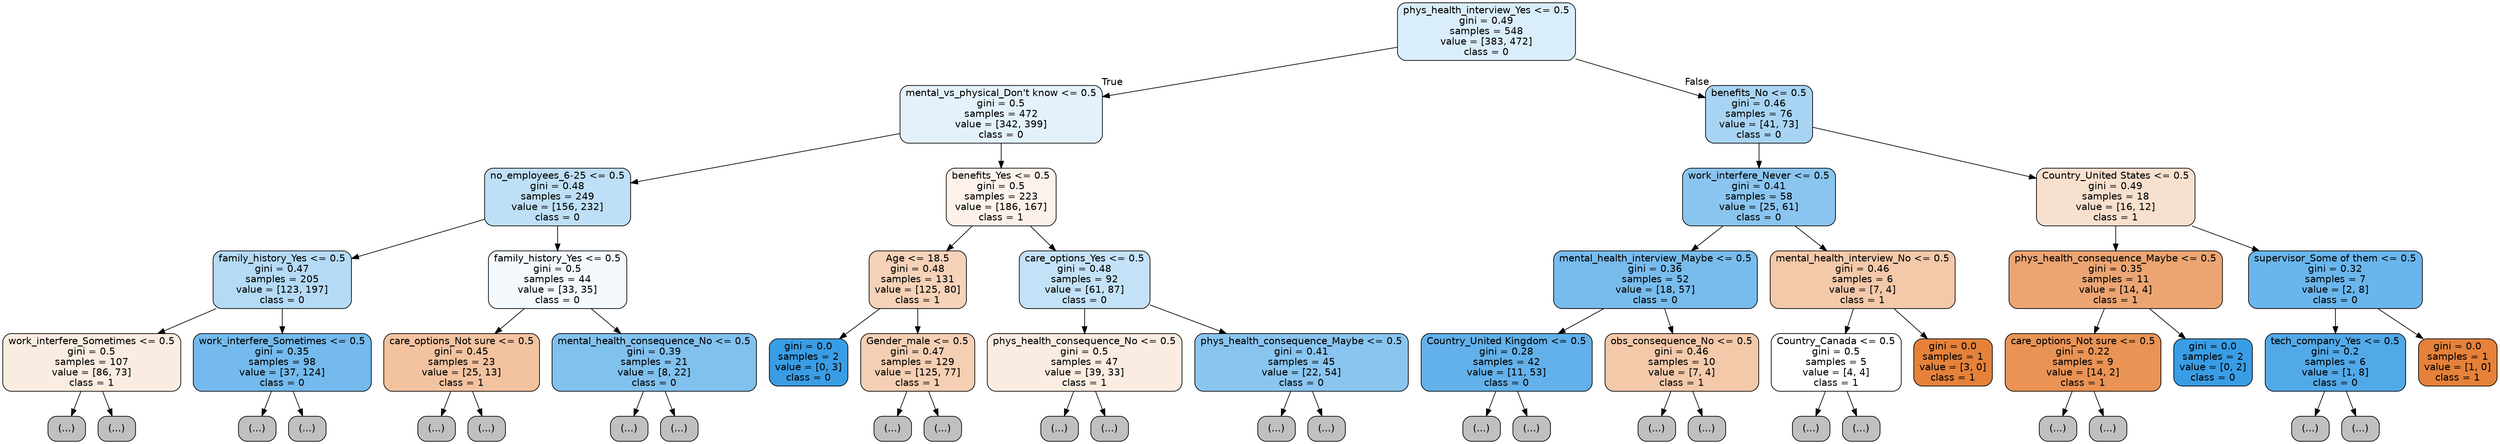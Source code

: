 digraph Tree {
node [shape=box, style="filled, rounded", color="black", fontname="helvetica"] ;
edge [fontname="helvetica"] ;
0 [label="phys_health_interview_Yes <= 0.5\ngini = 0.49\nsamples = 548\nvalue = [383, 472]\nclass = 0", fillcolor="#daedfa"] ;
1 [label="mental_vs_physical_Don't know <= 0.5\ngini = 0.5\nsamples = 472\nvalue = [342, 399]\nclass = 0", fillcolor="#e3f1fb"] ;
0 -> 1 [labeldistance=2.5, labelangle=45, headlabel="True"] ;
2 [label="no_employees_6-25 <= 0.5\ngini = 0.48\nsamples = 249\nvalue = [156, 232]\nclass = 0", fillcolor="#bedff6"] ;
1 -> 2 ;
3 [label="family_history_Yes <= 0.5\ngini = 0.47\nsamples = 205\nvalue = [123, 197]\nclass = 0", fillcolor="#b5daf5"] ;
2 -> 3 ;
4 [label="work_interfere_Sometimes <= 0.5\ngini = 0.5\nsamples = 107\nvalue = [86, 73]\nclass = 1", fillcolor="#fbece1"] ;
3 -> 4 ;
5 [label="(...)", fillcolor="#C0C0C0"] ;
4 -> 5 ;
50 [label="(...)", fillcolor="#C0C0C0"] ;
4 -> 50 ;
79 [label="work_interfere_Sometimes <= 0.5\ngini = 0.35\nsamples = 98\nvalue = [37, 124]\nclass = 0", fillcolor="#74baed"] ;
3 -> 79 ;
80 [label="(...)", fillcolor="#C0C0C0"] ;
79 -> 80 ;
125 [label="(...)", fillcolor="#C0C0C0"] ;
79 -> 125 ;
152 [label="family_history_Yes <= 0.5\ngini = 0.5\nsamples = 44\nvalue = [33, 35]\nclass = 0", fillcolor="#f4f9fe"] ;
2 -> 152 ;
153 [label="care_options_Not sure <= 0.5\ngini = 0.45\nsamples = 23\nvalue = [25, 13]\nclass = 1", fillcolor="#f3c3a0"] ;
152 -> 153 ;
154 [label="(...)", fillcolor="#C0C0C0"] ;
153 -> 154 ;
179 [label="(...)", fillcolor="#C0C0C0"] ;
153 -> 179 ;
180 [label="mental_health_consequence_No <= 0.5\ngini = 0.39\nsamples = 21\nvalue = [8, 22]\nclass = 0", fillcolor="#81c1ee"] ;
152 -> 180 ;
181 [label="(...)", fillcolor="#C0C0C0"] ;
180 -> 181 ;
186 [label="(...)", fillcolor="#C0C0C0"] ;
180 -> 186 ;
193 [label="benefits_Yes <= 0.5\ngini = 0.5\nsamples = 223\nvalue = [186, 167]\nclass = 1", fillcolor="#fcf2eb"] ;
1 -> 193 ;
194 [label="Age <= 18.5\ngini = 0.48\nsamples = 131\nvalue = [125, 80]\nclass = 1", fillcolor="#f6d2b8"] ;
193 -> 194 ;
195 [label="gini = 0.0\nsamples = 2\nvalue = [0, 3]\nclass = 0", fillcolor="#399de5"] ;
194 -> 195 ;
196 [label="Gender_male <= 0.5\ngini = 0.47\nsamples = 129\nvalue = [125, 77]\nclass = 1", fillcolor="#f5cfb3"] ;
194 -> 196 ;
197 [label="(...)", fillcolor="#C0C0C0"] ;
196 -> 197 ;
228 [label="(...)", fillcolor="#C0C0C0"] ;
196 -> 228 ;
317 [label="care_options_Yes <= 0.5\ngini = 0.48\nsamples = 92\nvalue = [61, 87]\nclass = 0", fillcolor="#c4e2f7"] ;
193 -> 317 ;
318 [label="phys_health_consequence_No <= 0.5\ngini = 0.5\nsamples = 47\nvalue = [39, 33]\nclass = 1", fillcolor="#fbece1"] ;
317 -> 318 ;
319 [label="(...)", fillcolor="#C0C0C0"] ;
318 -> 319 ;
342 [label="(...)", fillcolor="#C0C0C0"] ;
318 -> 342 ;
369 [label="phys_health_consequence_Maybe <= 0.5\ngini = 0.41\nsamples = 45\nvalue = [22, 54]\nclass = 0", fillcolor="#8ac5f0"] ;
317 -> 369 ;
370 [label="(...)", fillcolor="#C0C0C0"] ;
369 -> 370 ;
401 [label="(...)", fillcolor="#C0C0C0"] ;
369 -> 401 ;
408 [label="benefits_No <= 0.5\ngini = 0.46\nsamples = 76\nvalue = [41, 73]\nclass = 0", fillcolor="#a8d4f4"] ;
0 -> 408 [labeldistance=2.5, labelangle=-45, headlabel="False"] ;
409 [label="work_interfere_Never <= 0.5\ngini = 0.41\nsamples = 58\nvalue = [25, 61]\nclass = 0", fillcolor="#8ac5f0"] ;
408 -> 409 ;
410 [label="mental_health_interview_Maybe <= 0.5\ngini = 0.36\nsamples = 52\nvalue = [18, 57]\nclass = 0", fillcolor="#78bced"] ;
409 -> 410 ;
411 [label="Country_United Kingdom <= 0.5\ngini = 0.28\nsamples = 42\nvalue = [11, 53]\nclass = 0", fillcolor="#62b1ea"] ;
410 -> 411 ;
412 [label="(...)", fillcolor="#C0C0C0"] ;
411 -> 412 ;
433 [label="(...)", fillcolor="#C0C0C0"] ;
411 -> 433 ;
442 [label="obs_consequence_No <= 0.5\ngini = 0.46\nsamples = 10\nvalue = [7, 4]\nclass = 1", fillcolor="#f4c9aa"] ;
410 -> 442 ;
443 [label="(...)", fillcolor="#C0C0C0"] ;
442 -> 443 ;
444 [label="(...)", fillcolor="#C0C0C0"] ;
442 -> 444 ;
449 [label="mental_health_interview_No <= 0.5\ngini = 0.46\nsamples = 6\nvalue = [7, 4]\nclass = 1", fillcolor="#f4c9aa"] ;
409 -> 449 ;
450 [label="Country_Canada <= 0.5\ngini = 0.5\nsamples = 5\nvalue = [4, 4]\nclass = 1", fillcolor="#ffffff"] ;
449 -> 450 ;
451 [label="(...)", fillcolor="#C0C0C0"] ;
450 -> 451 ;
456 [label="(...)", fillcolor="#C0C0C0"] ;
450 -> 456 ;
457 [label="gini = 0.0\nsamples = 1\nvalue = [3, 0]\nclass = 1", fillcolor="#e58139"] ;
449 -> 457 ;
458 [label="Country_United States <= 0.5\ngini = 0.49\nsamples = 18\nvalue = [16, 12]\nclass = 1", fillcolor="#f8e0ce"] ;
408 -> 458 ;
459 [label="phys_health_consequence_Maybe <= 0.5\ngini = 0.35\nsamples = 11\nvalue = [14, 4]\nclass = 1", fillcolor="#eca572"] ;
458 -> 459 ;
460 [label="care_options_Not sure <= 0.5\ngini = 0.22\nsamples = 9\nvalue = [14, 2]\nclass = 1", fillcolor="#e99355"] ;
459 -> 460 ;
461 [label="(...)", fillcolor="#C0C0C0"] ;
460 -> 461 ;
464 [label="(...)", fillcolor="#C0C0C0"] ;
460 -> 464 ;
465 [label="gini = 0.0\nsamples = 2\nvalue = [0, 2]\nclass = 0", fillcolor="#399de5"] ;
459 -> 465 ;
466 [label="supervisor_Some of them <= 0.5\ngini = 0.32\nsamples = 7\nvalue = [2, 8]\nclass = 0", fillcolor="#6ab6ec"] ;
458 -> 466 ;
467 [label="tech_company_Yes <= 0.5\ngini = 0.2\nsamples = 6\nvalue = [1, 8]\nclass = 0", fillcolor="#52a9e8"] ;
466 -> 467 ;
468 [label="(...)", fillcolor="#C0C0C0"] ;
467 -> 468 ;
471 [label="(...)", fillcolor="#C0C0C0"] ;
467 -> 471 ;
472 [label="gini = 0.0\nsamples = 1\nvalue = [1, 0]\nclass = 1", fillcolor="#e58139"] ;
466 -> 472 ;
}